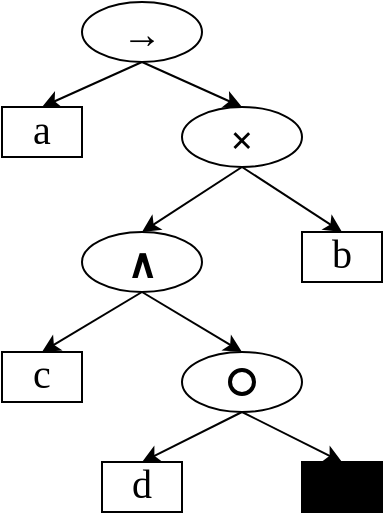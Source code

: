<mxfile version="27.0.4">
  <diagram name="Page-1" id="cSjywBZwzF-xY7CQm3q_">
    <mxGraphModel dx="1042" dy="579" grid="1" gridSize="10" guides="1" tooltips="1" connect="1" arrows="1" fold="1" page="1" pageScale="1" pageWidth="216" pageHeight="280" math="1" shadow="0">
      <root>
        <mxCell id="0" />
        <mxCell id="1" parent="0" />
        <mxCell id="S6P9fDvg7jErVXKR_EZc-1" value="→" style="ellipse;whiteSpace=wrap;html=1;fontSize=20;fontFamily=Times New Roman;fontStyle=1" parent="1" vertex="1">
          <mxGeometry x="50" width="60" height="30" as="geometry" />
        </mxCell>
        <mxCell id="S6P9fDvg7jErVXKR_EZc-8" value="" style="endArrow=classic;html=1;rounded=0;fontFamily=Times New Roman;fontSize=20;fontColor=default;entryX=0.5;entryY=0;entryDx=0;entryDy=0;exitX=0.5;exitY=1;exitDx=0;exitDy=0;" parent="1" target="S6P9fDvg7jErVXKR_EZc-10" edge="1" source="S6P9fDvg7jErVXKR_EZc-1">
          <mxGeometry width="50" height="50" relative="1" as="geometry">
            <mxPoint x="70" y="30" as="sourcePoint" />
            <mxPoint x="30" y="70" as="targetPoint" />
          </mxGeometry>
        </mxCell>
        <mxCell id="S6P9fDvg7jErVXKR_EZc-9" value="" style="endArrow=classic;html=1;rounded=0;fontFamily=Times New Roman;fontSize=20;fontColor=default;exitX=0.5;exitY=1;exitDx=0;exitDy=0;entryX=0.5;entryY=0;entryDx=0;entryDy=0;" parent="1" source="S6P9fDvg7jErVXKR_EZc-1" edge="1" target="S6P9fDvg7jErVXKR_EZc-11">
          <mxGeometry width="50" height="50" relative="1" as="geometry">
            <mxPoint x="80" y="40" as="sourcePoint" />
            <mxPoint x="110" y="70" as="targetPoint" />
          </mxGeometry>
        </mxCell>
        <mxCell id="S6P9fDvg7jErVXKR_EZc-10" value="&lt;font&gt;a&lt;/font&gt;" style="rounded=0;whiteSpace=wrap;html=1;strokeColor=default;align=center;verticalAlign=bottom;fontFamily=Times New Roman;fontSize=20;fontColor=default;fillColor=default;" parent="1" vertex="1">
          <mxGeometry x="10" y="52.5" width="40" height="25" as="geometry" />
        </mxCell>
        <mxCell id="S6P9fDvg7jErVXKR_EZc-11" value="×" style="ellipse;whiteSpace=wrap;html=1;fontSize=20;align=center;fontFamily=Times New Roman;fontStyle=1" parent="1" vertex="1">
          <mxGeometry x="100" y="52.5" width="60" height="30" as="geometry" />
        </mxCell>
        <mxCell id="S6P9fDvg7jErVXKR_EZc-14" value="" style="endArrow=classic;html=1;rounded=0;fontFamily=Times New Roman;fontSize=20;fontColor=default;exitX=0.5;exitY=1;exitDx=0;exitDy=0;entryX=0.5;entryY=0;entryDx=0;entryDy=0;" parent="1" source="S6P9fDvg7jErVXKR_EZc-11" target="S6P9fDvg7jErVXKR_EZc-17" edge="1">
          <mxGeometry width="50" height="50" relative="1" as="geometry">
            <mxPoint x="80" y="40" as="sourcePoint" />
            <mxPoint x="110" y="150" as="targetPoint" />
          </mxGeometry>
        </mxCell>
        <mxCell id="S6P9fDvg7jErVXKR_EZc-15" value="c" style="rounded=0;whiteSpace=wrap;html=1;strokeColor=default;align=center;verticalAlign=bottom;fontFamily=Times New Roman;fontSize=20;fontColor=default;fillColor=default;" parent="1" vertex="1">
          <mxGeometry x="10" y="175" width="40" height="25" as="geometry" />
        </mxCell>
        <mxCell id="S6P9fDvg7jErVXKR_EZc-16" value="d" style="rounded=0;whiteSpace=wrap;html=1;strokeColor=default;align=center;verticalAlign=bottom;fontFamily=Times New Roman;fontSize=20;fontColor=default;fillColor=default;" parent="1" vertex="1">
          <mxGeometry x="60" y="230" width="40" height="25" as="geometry" />
        </mxCell>
        <mxCell id="S6P9fDvg7jErVXKR_EZc-17" value="b" style="rounded=0;whiteSpace=wrap;html=1;strokeColor=default;align=center;verticalAlign=bottom;fontFamily=Times New Roman;fontSize=20;fontColor=default;fillColor=default;" parent="1" vertex="1">
          <mxGeometry x="160" y="115" width="40" height="25" as="geometry" />
        </mxCell>
        <mxCell id="S6P9fDvg7jErVXKR_EZc-19" value="" style="endArrow=classic;html=1;rounded=0;fontFamily=Times New Roman;fontSize=20;fontColor=default;exitX=0.5;exitY=1;exitDx=0;exitDy=0;entryX=0.5;entryY=0;entryDx=0;entryDy=0;" parent="1" source="S6P9fDvg7jErVXKR_EZc-11" target="S6P9fDvg7jErVXKR_EZc-20" edge="1">
          <mxGeometry width="50" height="50" relative="1" as="geometry">
            <mxPoint x="80" y="40" as="sourcePoint" />
            <mxPoint x="150" y="140" as="targetPoint" />
          </mxGeometry>
        </mxCell>
        <mxCell id="S6P9fDvg7jErVXKR_EZc-20" value="∧" style="ellipse;whiteSpace=wrap;html=1;fontSize=20;align=center;fontFamily=Times New Roman;fontStyle=1" parent="1" vertex="1">
          <mxGeometry x="50" y="115" width="60" height="30" as="geometry" />
        </mxCell>
        <mxCell id="S6P9fDvg7jErVXKR_EZc-21" value="" style="endArrow=classic;html=1;rounded=0;fontFamily=Times New Roman;fontSize=20;fontColor=default;exitX=0.5;exitY=1;exitDx=0;exitDy=0;entryX=0.5;entryY=0;entryDx=0;entryDy=0;" parent="1" source="S6P9fDvg7jErVXKR_EZc-20" target="S6P9fDvg7jErVXKR_EZc-15" edge="1">
          <mxGeometry width="50" height="50" relative="1" as="geometry">
            <mxPoint x="120" y="110" as="sourcePoint" />
            <mxPoint x="30" y="210" as="targetPoint" />
          </mxGeometry>
        </mxCell>
        <mxCell id="S6P9fDvg7jErVXKR_EZc-22" value="" style="ellipse;whiteSpace=wrap;html=1;fontSize=20;align=center;fontFamily=Times New Roman;" parent="1" vertex="1">
          <mxGeometry x="100" y="175" width="60" height="30" as="geometry" />
        </mxCell>
        <mxCell id="S6P9fDvg7jErVXKR_EZc-23" value="" style="endArrow=classic;html=1;rounded=0;fontFamily=Times New Roman;fontSize=20;fontColor=default;exitX=0.5;exitY=1;exitDx=0;exitDy=0;entryX=0.5;entryY=0;entryDx=0;entryDy=0;" parent="1" source="S6P9fDvg7jErVXKR_EZc-20" target="S6P9fDvg7jErVXKR_EZc-22" edge="1">
          <mxGeometry width="50" height="50" relative="1" as="geometry">
            <mxPoint x="120" y="110" as="sourcePoint" />
            <mxPoint x="160" y="150" as="targetPoint" />
          </mxGeometry>
        </mxCell>
        <mxCell id="S6P9fDvg7jErVXKR_EZc-25" value="" style="ellipse;whiteSpace=wrap;html=1;strokeColor=default;align=center;verticalAlign=middle;fontFamily=Times New Roman;fontSize=20;fontColor=default;fillColor=none;strokeWidth=2;" parent="1" vertex="1">
          <mxGeometry x="124" y="184" width="12" height="12" as="geometry" />
        </mxCell>
        <mxCell id="0VqqAFWIUsS1J8wFg3On-1" value="" style="endArrow=classic;html=1;rounded=0;fontFamily=Times New Roman;fontSize=20;fontColor=default;exitX=0.5;exitY=1;exitDx=0;exitDy=0;entryX=0.5;entryY=0;entryDx=0;entryDy=0;" parent="1" edge="1" target="S6P9fDvg7jErVXKR_EZc-16" source="S6P9fDvg7jErVXKR_EZc-22">
          <mxGeometry width="50" height="50" relative="1" as="geometry">
            <mxPoint x="190" y="240" as="sourcePoint" />
            <mxPoint x="150" y="280" as="targetPoint" />
          </mxGeometry>
        </mxCell>
        <mxCell id="0VqqAFWIUsS1J8wFg3On-2" value="" style="endArrow=classic;html=1;rounded=0;fontFamily=Times New Roman;fontSize=20;fontColor=default;exitX=0.5;exitY=1;exitDx=0;exitDy=0;entryX=0.5;entryY=0;entryDx=0;entryDy=0;" parent="1" source="S6P9fDvg7jErVXKR_EZc-22" edge="1" target="0VqqAFWIUsS1J8wFg3On-3">
          <mxGeometry width="50" height="50" relative="1" as="geometry">
            <mxPoint x="160" y="180" as="sourcePoint" />
            <mxPoint x="230" y="280" as="targetPoint" />
          </mxGeometry>
        </mxCell>
        <mxCell id="0VqqAFWIUsS1J8wFg3On-3" value="" style="rounded=0;whiteSpace=wrap;html=1;strokeColor=#000000;align=center;verticalAlign=middle;fontFamily=Times New Roman;fontSize=20;fontColor=default;fillColor=#000000;" parent="1" vertex="1">
          <mxGeometry x="160" y="230" width="40" height="25" as="geometry" />
        </mxCell>
      </root>
    </mxGraphModel>
  </diagram>
</mxfile>

